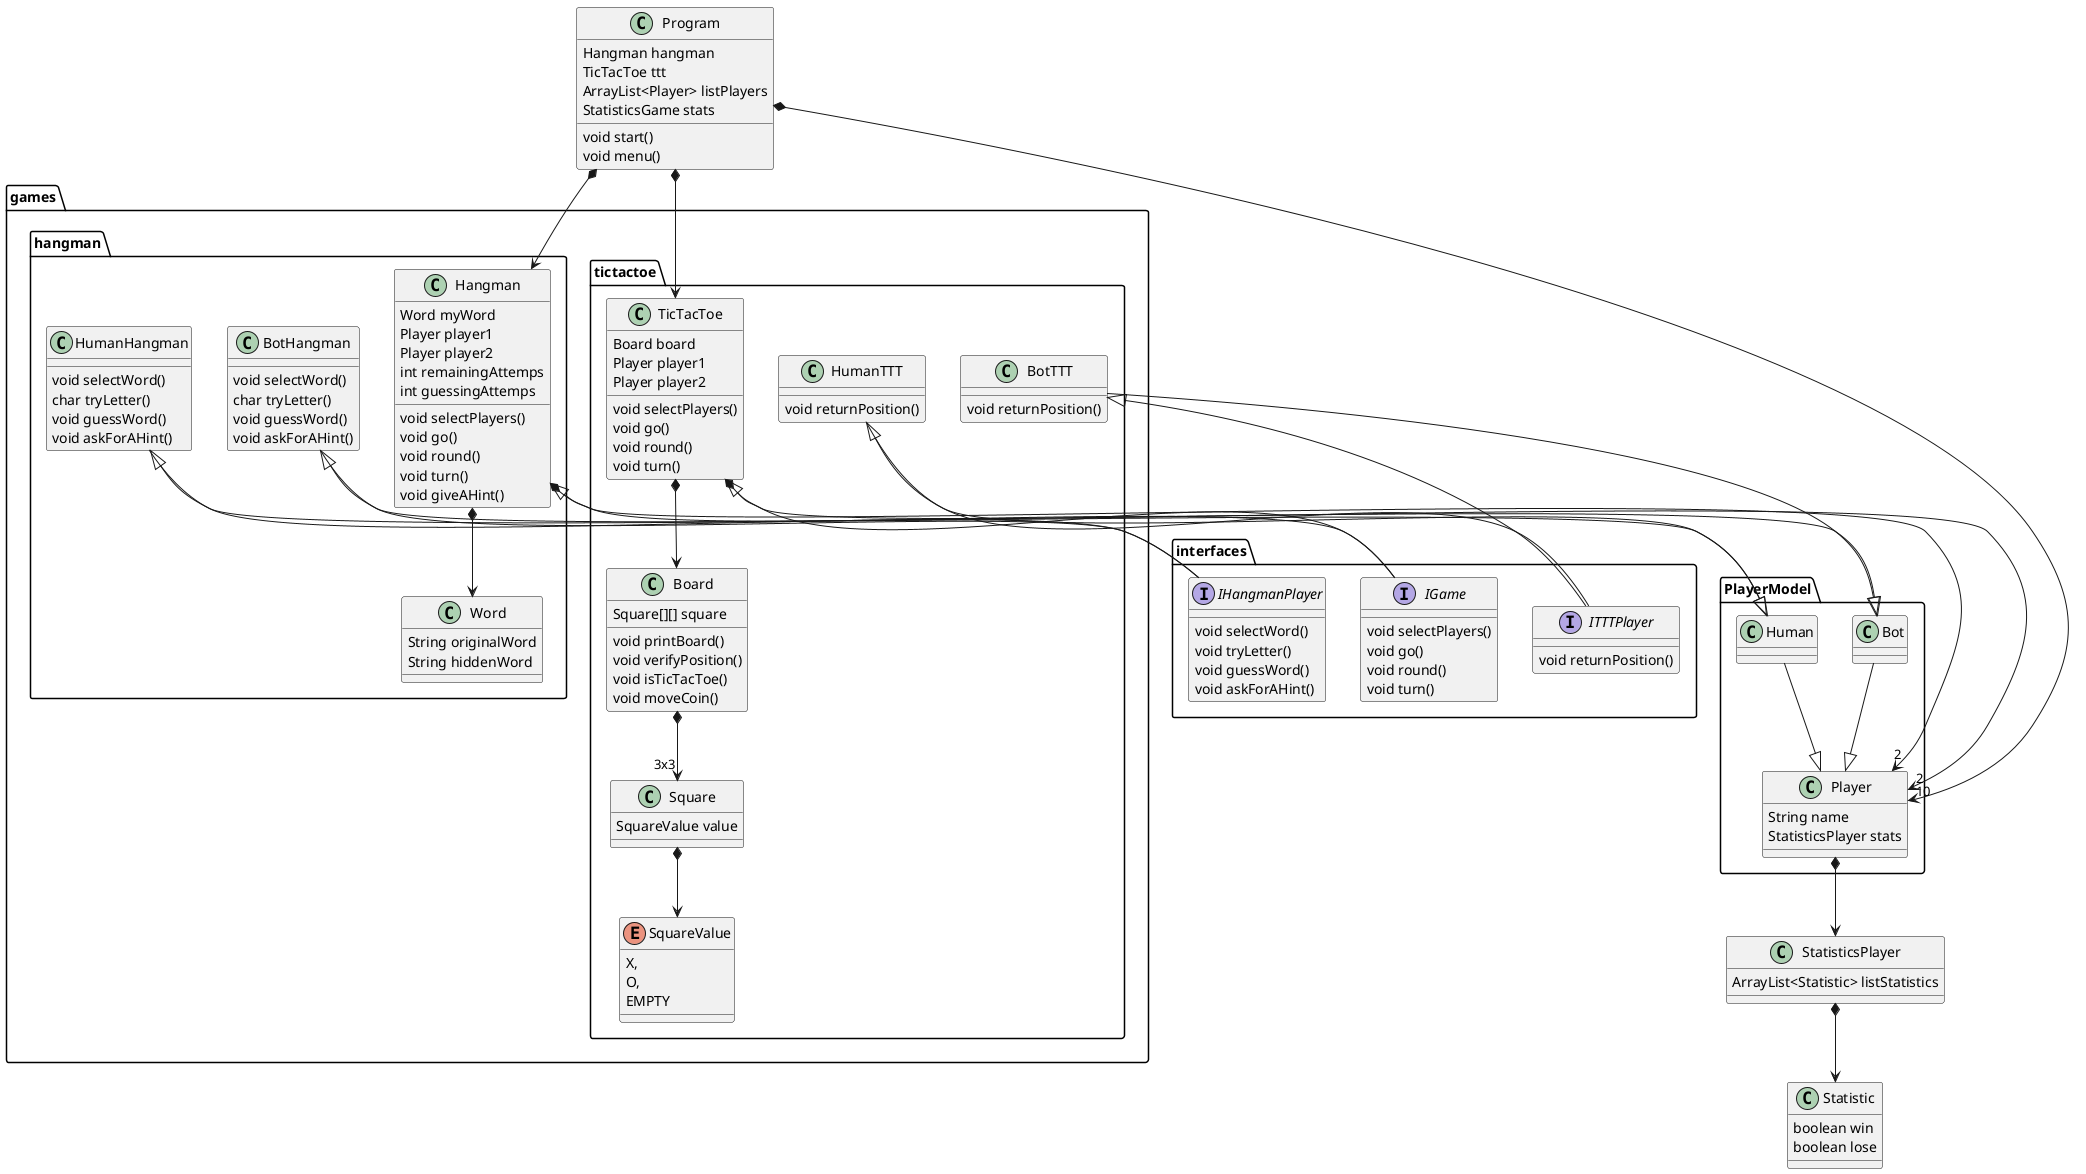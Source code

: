 @startuml ClassHangman

class Program{
    Hangman hangman
    TicTacToe ttt
    ArrayList<Player> listPlayers
    StatisticsGame stats
    void start()
    void menu()
}

package interfaces  {

    interface IHangmanPlayer {
        void selectWord()
        void tryLetter()
        void guessWord()
        void askForAHint()
    }

    interface ITTTPlayer {
        void returnPosition()
    }

    interface IGame {
        void selectPlayers()
        void go()
        void round()
        void turn()
    }

}

package PlayerModel {

    class Player {
        String name
        StatisticsPlayer stats
    }


    class Bot {
    }

    class Human{
    }


}

package games {

    package tictactoe{

        class HumanTTT{
            void returnPosition()
        }

        class BotTTT{
            void returnPosition()
        }


        class TicTacToe {
            Board board
            Player player1
            Player player2
            void selectPlayers()
            void go()
            void round()
            void turn()
        }

        class Board {
            Square[][] square
            void printBoard()
            void verifyPosition()
            void isTicTacToe()
            void moveCoin()
        }

        class Square {
            SquareValue value
        }

        enum SquareValue {
            X,
            O,
            EMPTY
        }

    }

    package hangman {
        class Hangman {
            Word myWord
            Player player1
            Player player2
            int remainingAttemps
            int guessingAttemps
            void selectPlayers()
            void go()
            void round()
            void turn()
            void giveAHint()
        }

        class Word{
            String originalWord
            String hiddenWord
        }

        class HumanHangman{
            void selectWord()
            char tryLetter()
            void guessWord()
            void askForAHint()        
        }

        class BotHangman{
            void selectWord()
            char tryLetter()
            void guessWord()
            void askForAHint()
        }


    }

}

class StatisticsPlayer {
    ArrayList<Statistic> listStatistics

}

class Statistic {
    boolean win
    boolean lose 
}



Program *--> Hangman
Program *--> TicTacToe
Program *--> "10" Player

IGame --|> Hangman
IGame --|> TicTacToe

Hangman *--> "2" Player
Hangman *--> Word
Human --|> Player
Bot --|> Player

TicTacToe *--> Board
Board *--> "3x3" Square
Square *--> SquareValue
TicTacToe *--> "2" Player


Player *--> StatisticsPlayer
StatisticsPlayer *--> Statistic

BotHangman <|-- IHangmanPlayer
HumanHangman <|-- IHangmanPlayer

HumanHangman --|> Human
HumanTTT --|> Human

BotHangman --|> Bot
BotTTT --|> Bot

BotTTT <|-- ITTTPlayer
HumanTTT <|-- ITTTPlayer


@enduml